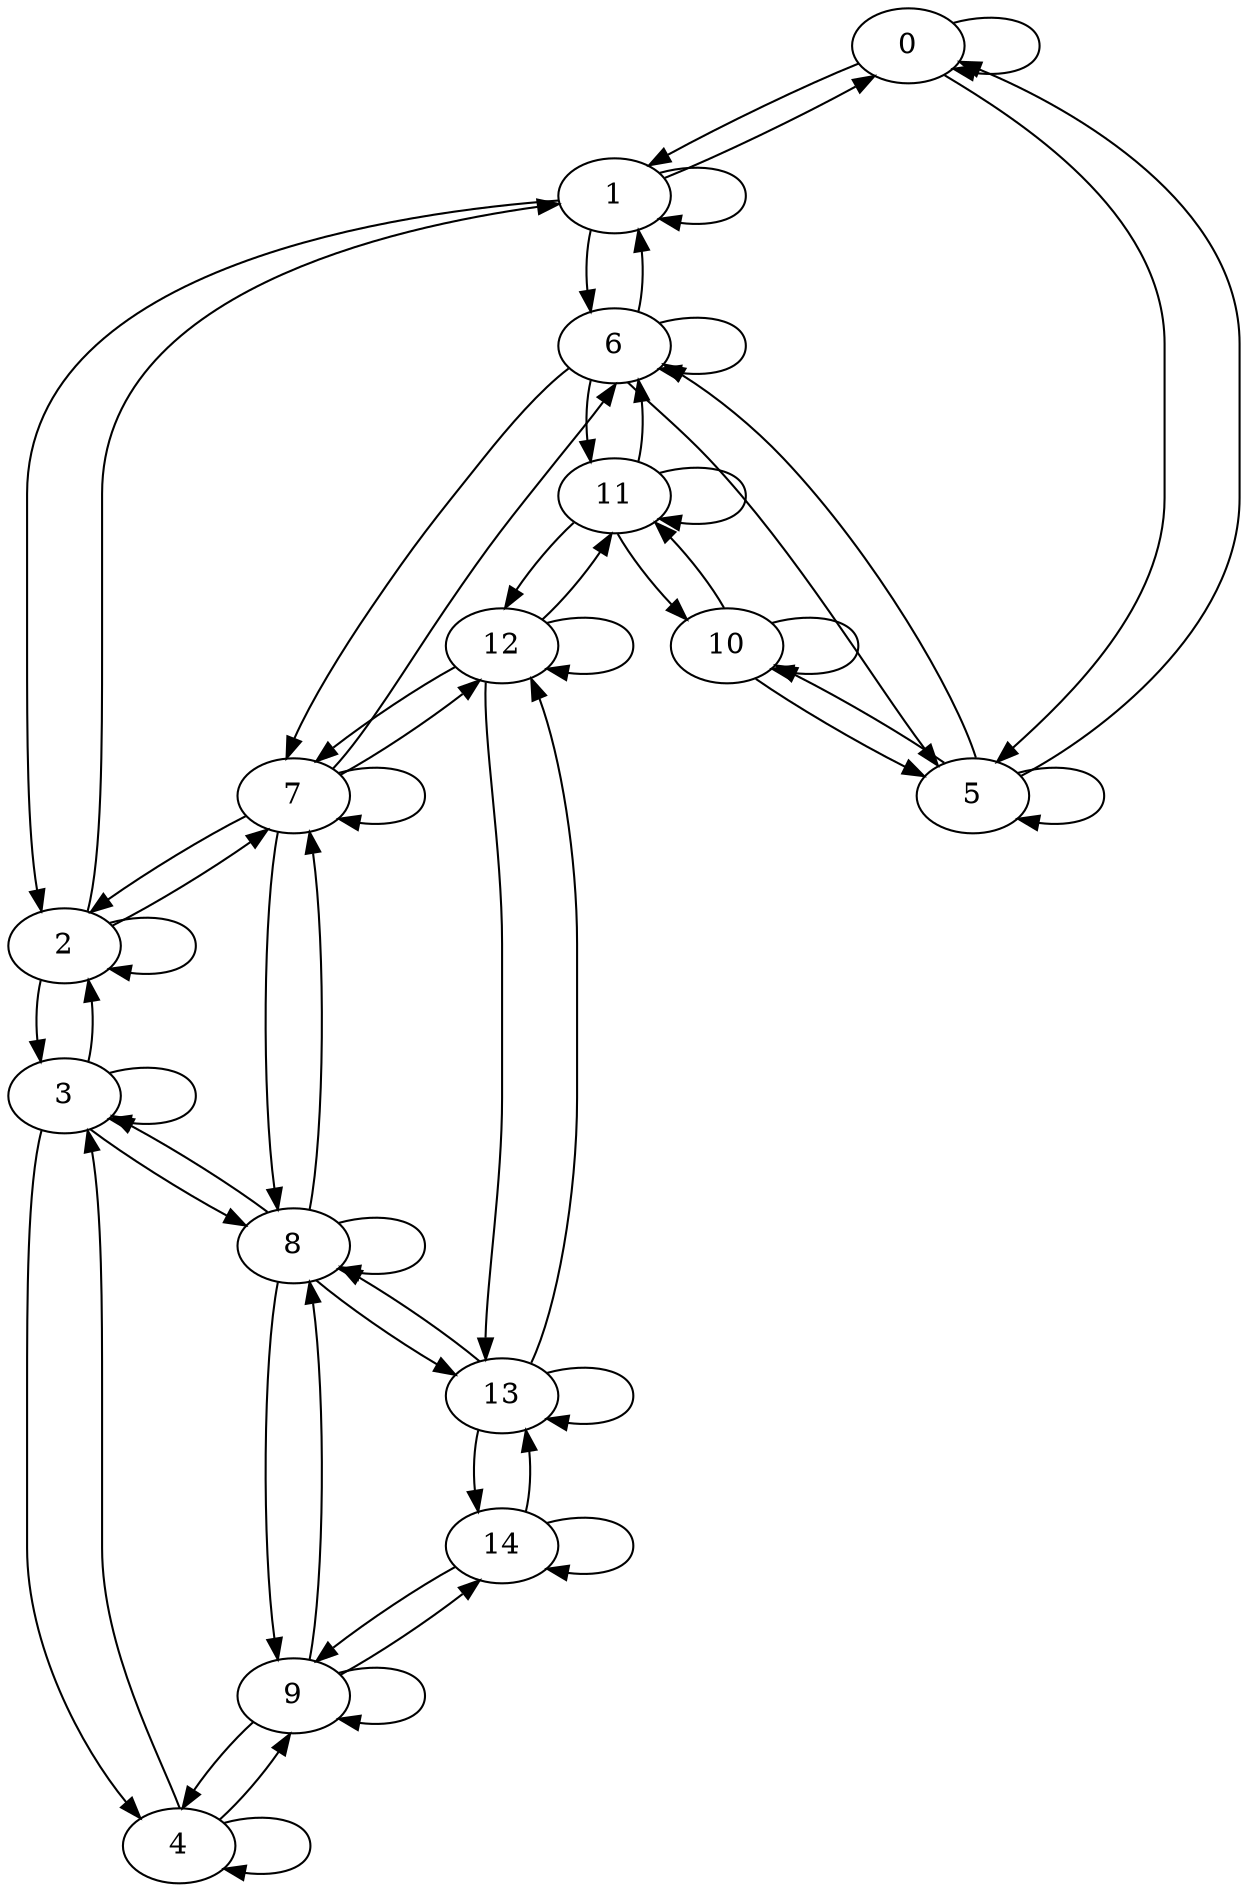 digraph "" {
	graph [nodesep=0.5];
	0 -> 0	[len=2,
		weight=1.0];
	0 -> 1	[len=2,
		weight=1.0];
	0 -> 5	[len=2,
		weight=1.0];
	1 -> 0	[len=2,
		weight=1.0];
	1 -> 1	[len=2,
		weight=1.0];
	1 -> 2	[len=2,
		weight=1.0];
	1 -> 6	[len=2,
		weight=1.0];
	2 -> 1	[len=2,
		weight=1.0];
	2 -> 2	[len=2,
		weight=1.0];
	2 -> 3	[len=2,
		weight=1.0];
	2 -> 7	[len=2,
		weight=1.0];
	3 -> 2	[len=2,
		weight=1.0];
	3 -> 3	[len=2,
		weight=1.0];
	3 -> 4	[len=2,
		weight=1.0];
	3 -> 8	[len=2,
		weight=1.0];
	4 -> 3	[len=2,
		weight=1.0];
	4 -> 4	[len=2,
		weight=1.0];
	4 -> 9	[len=2,
		weight=1.0];
	5 -> 0	[len=2,
		weight=1.0];
	5 -> 5	[len=2,
		weight=1.0];
	5 -> 6	[len=2,
		weight=1.0];
	5 -> 10	[len=2,
		weight=1.0];
	6 -> 1	[len=2,
		weight=1.0];
	6 -> 5	[len=2,
		weight=1.0];
	6 -> 6	[len=2,
		weight=1.0];
	6 -> 7	[len=2,
		weight=1.0];
	6 -> 11	[len=2,
		weight=1.0];
	7 -> 2	[len=2,
		weight=1.0];
	7 -> 6	[len=2,
		weight=1.0];
	7 -> 7	[len=2,
		weight=1.0];
	7 -> 8	[len=2,
		weight=1.0];
	7 -> 12	[len=2,
		weight=1.0];
	8 -> 3	[len=2,
		weight=1.0];
	8 -> 7	[len=2,
		weight=1.0];
	8 -> 8	[len=2,
		weight=1.0];
	8 -> 9	[len=2,
		weight=1.0];
	8 -> 13	[len=2,
		weight=1.0];
	9 -> 4	[len=2,
		weight=1.0];
	9 -> 8	[len=2,
		weight=1.0];
	9 -> 9	[len=2,
		weight=1.0];
	9 -> 14	[len=2,
		weight=1.0];
	10 -> 5	[len=2,
		weight=1.0];
	10 -> 10	[len=2,
		weight=1.0];
	10 -> 11	[len=2,
		weight=1.0];
	11 -> 6	[len=2,
		weight=1.0];
	11 -> 10	[len=2,
		weight=1.0];
	11 -> 11	[len=2,
		weight=1.0];
	11 -> 12	[len=2,
		weight=1.0];
	12 -> 7	[len=2,
		weight=1.0];
	12 -> 11	[len=2,
		weight=1.0];
	12 -> 12	[len=2,
		weight=1.0];
	12 -> 13	[len=2,
		weight=1.0];
	13 -> 8	[len=2,
		weight=1.0];
	13 -> 12	[len=2,
		weight=1.0];
	13 -> 13	[len=2,
		weight=1.0];
	13 -> 14	[len=2,
		weight=1.0];
	14 -> 9	[len=2,
		weight=1.0];
	14 -> 13	[len=2,
		weight=1.0];
	14 -> 14	[len=2,
		weight=1.0];
}
